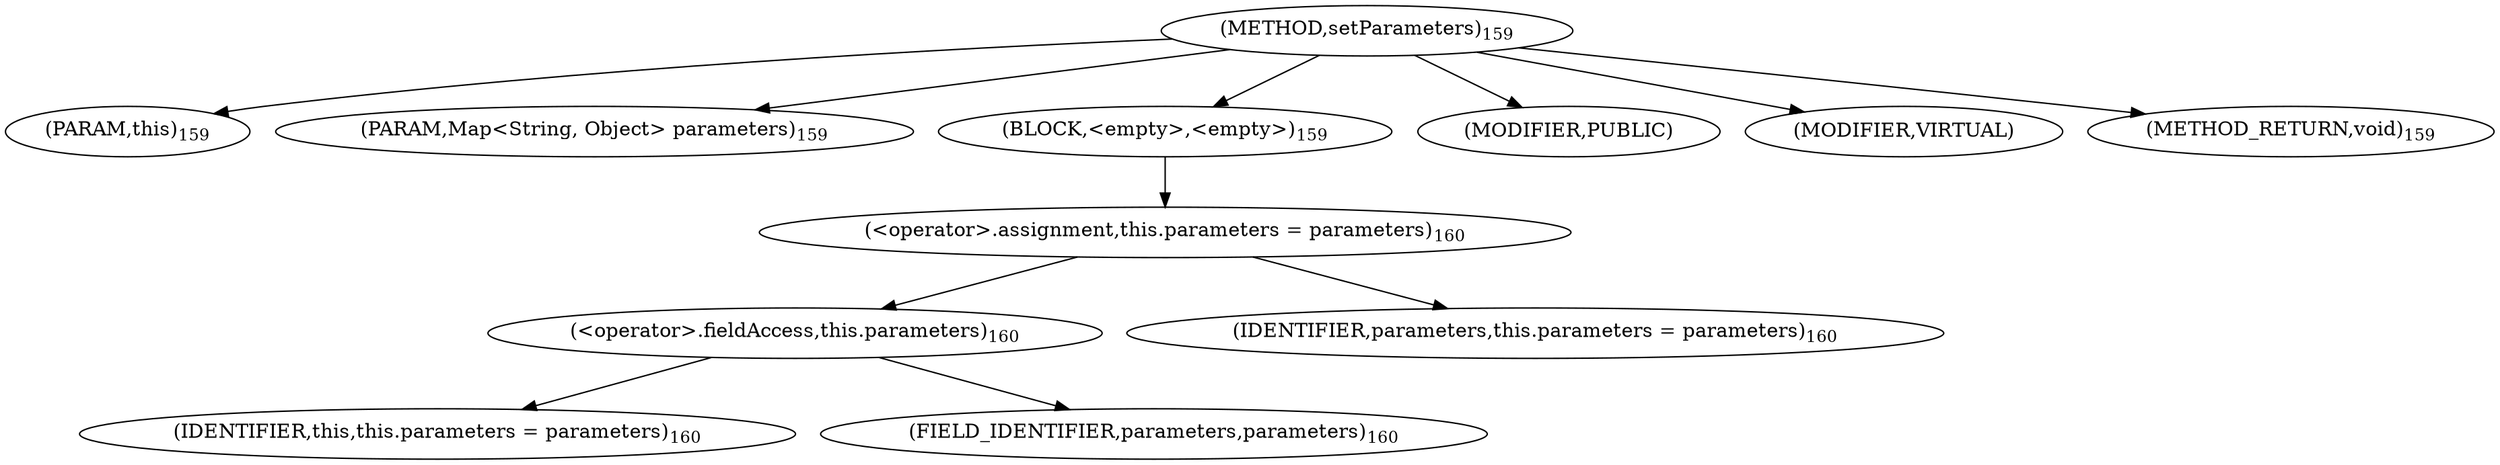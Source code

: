 digraph "setParameters" {  
"377" [label = <(METHOD,setParameters)<SUB>159</SUB>> ]
"23" [label = <(PARAM,this)<SUB>159</SUB>> ]
"378" [label = <(PARAM,Map&lt;String, Object&gt; parameters)<SUB>159</SUB>> ]
"379" [label = <(BLOCK,&lt;empty&gt;,&lt;empty&gt;)<SUB>159</SUB>> ]
"380" [label = <(&lt;operator&gt;.assignment,this.parameters = parameters)<SUB>160</SUB>> ]
"381" [label = <(&lt;operator&gt;.fieldAccess,this.parameters)<SUB>160</SUB>> ]
"22" [label = <(IDENTIFIER,this,this.parameters = parameters)<SUB>160</SUB>> ]
"382" [label = <(FIELD_IDENTIFIER,parameters,parameters)<SUB>160</SUB>> ]
"383" [label = <(IDENTIFIER,parameters,this.parameters = parameters)<SUB>160</SUB>> ]
"384" [label = <(MODIFIER,PUBLIC)> ]
"385" [label = <(MODIFIER,VIRTUAL)> ]
"386" [label = <(METHOD_RETURN,void)<SUB>159</SUB>> ]
  "377" -> "23" 
  "377" -> "378" 
  "377" -> "379" 
  "377" -> "384" 
  "377" -> "385" 
  "377" -> "386" 
  "379" -> "380" 
  "380" -> "381" 
  "380" -> "383" 
  "381" -> "22" 
  "381" -> "382" 
}

